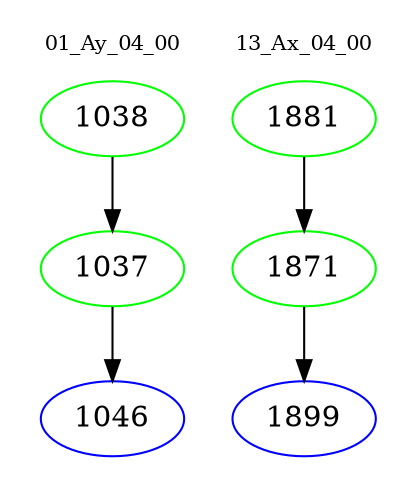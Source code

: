 digraph{
subgraph cluster_0 {
color = white
label = "01_Ay_04_00";
fontsize=10;
T0_1038 [label="1038", color="green"]
T0_1038 -> T0_1037 [color="black"]
T0_1037 [label="1037", color="green"]
T0_1037 -> T0_1046 [color="black"]
T0_1046 [label="1046", color="blue"]
}
subgraph cluster_1 {
color = white
label = "13_Ax_04_00";
fontsize=10;
T1_1881 [label="1881", color="green"]
T1_1881 -> T1_1871 [color="black"]
T1_1871 [label="1871", color="green"]
T1_1871 -> T1_1899 [color="black"]
T1_1899 [label="1899", color="blue"]
}
}
